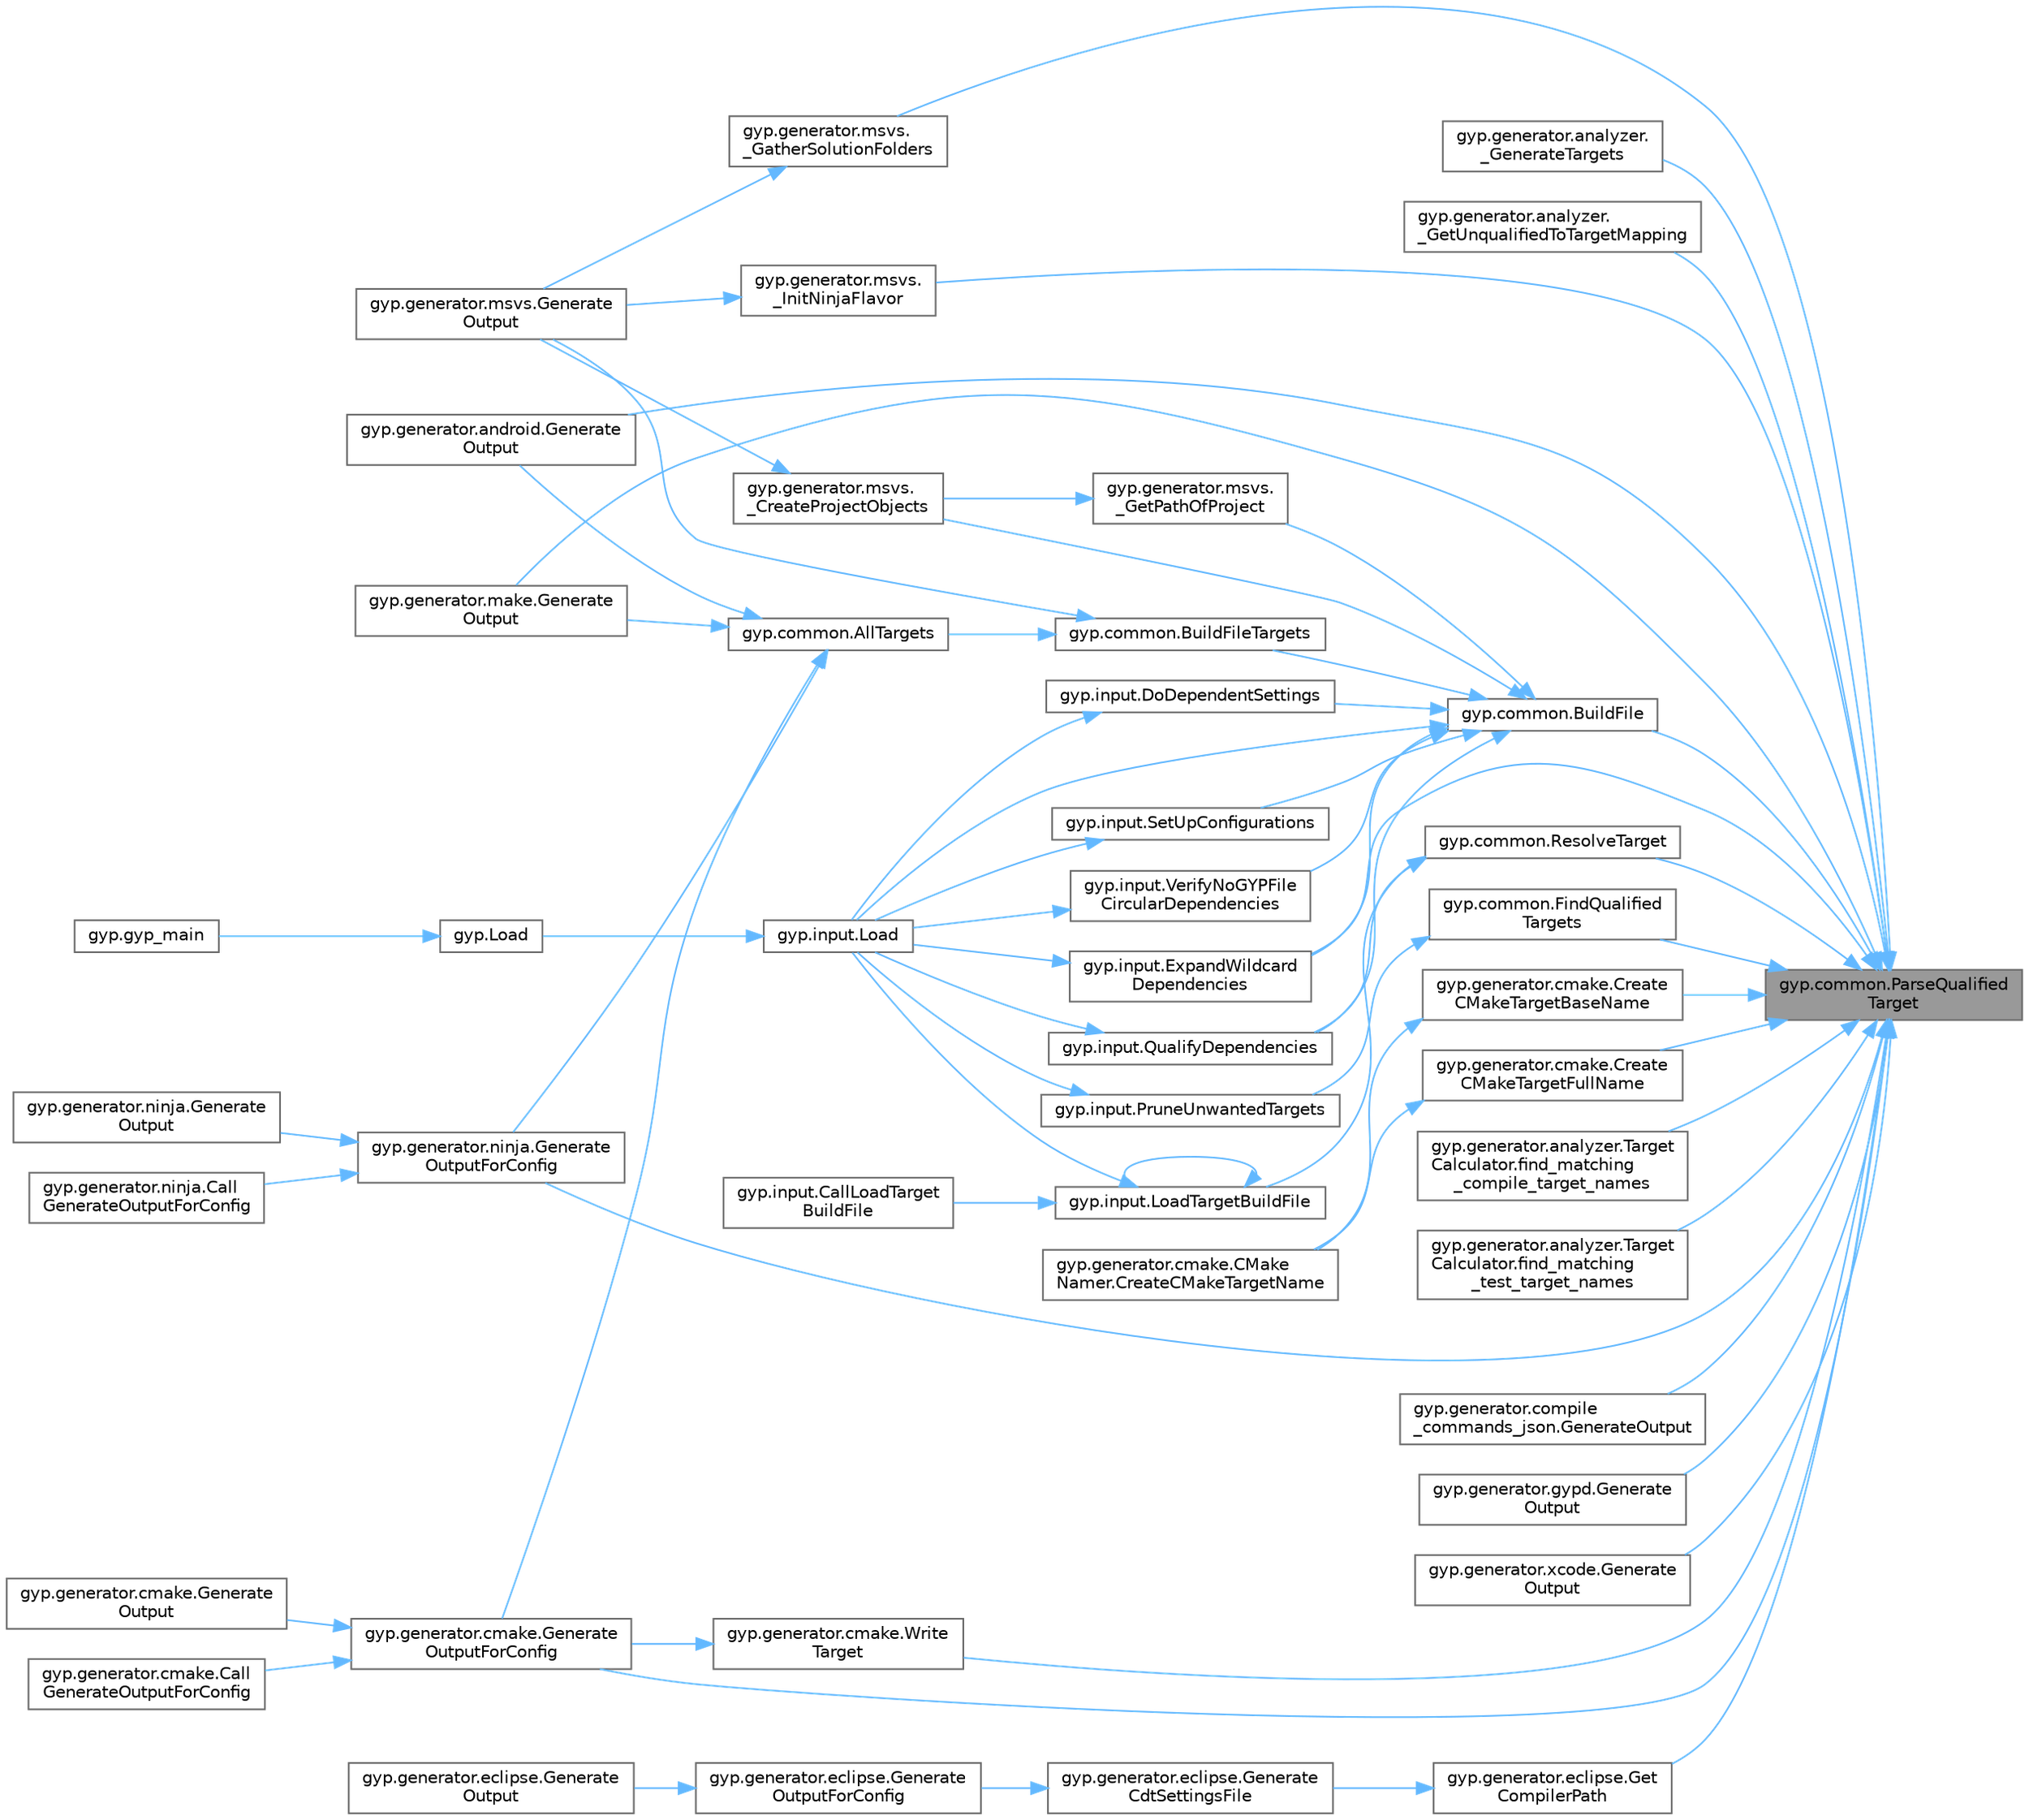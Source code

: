 digraph "gyp.common.ParseQualifiedTarget"
{
 // LATEX_PDF_SIZE
  bgcolor="transparent";
  edge [fontname=Helvetica,fontsize=10,labelfontname=Helvetica,labelfontsize=10];
  node [fontname=Helvetica,fontsize=10,shape=box,height=0.2,width=0.4];
  rankdir="RL";
  Node1 [id="Node000001",label="gyp.common.ParseQualified\lTarget",height=0.2,width=0.4,color="gray40", fillcolor="grey60", style="filled", fontcolor="black",tooltip=" "];
  Node1 -> Node2 [id="edge1_Node000001_Node000002",dir="back",color="steelblue1",style="solid",tooltip=" "];
  Node2 [id="Node000002",label="gyp.generator.msvs.\l_GatherSolutionFolders",height=0.2,width=0.4,color="grey40", fillcolor="white", style="filled",URL="$namespacegyp_1_1generator_1_1msvs.html#a8ea104b47020607ae09ef45747c64a5d",tooltip=" "];
  Node2 -> Node3 [id="edge2_Node000002_Node000003",dir="back",color="steelblue1",style="solid",tooltip=" "];
  Node3 [id="Node000003",label="gyp.generator.msvs.Generate\lOutput",height=0.2,width=0.4,color="grey40", fillcolor="white", style="filled",URL="$namespacegyp_1_1generator_1_1msvs.html#a21d574f84e4435e486de18fb7df08225",tooltip=" "];
  Node1 -> Node4 [id="edge3_Node000001_Node000004",dir="back",color="steelblue1",style="solid",tooltip=" "];
  Node4 [id="Node000004",label="gyp.generator.analyzer.\l_GenerateTargets",height=0.2,width=0.4,color="grey40", fillcolor="white", style="filled",URL="$namespacegyp_1_1generator_1_1analyzer.html#a800f9efb065408b558eb6dd6a6c6efe0",tooltip=" "];
  Node1 -> Node5 [id="edge4_Node000001_Node000005",dir="back",color="steelblue1",style="solid",tooltip=" "];
  Node5 [id="Node000005",label="gyp.generator.analyzer.\l_GetUnqualifiedToTargetMapping",height=0.2,width=0.4,color="grey40", fillcolor="white", style="filled",URL="$namespacegyp_1_1generator_1_1analyzer.html#a598405ed50326e29d3ba4467e8ce5723",tooltip=" "];
  Node1 -> Node6 [id="edge5_Node000001_Node000006",dir="back",color="steelblue1",style="solid",tooltip=" "];
  Node6 [id="Node000006",label="gyp.generator.msvs.\l_InitNinjaFlavor",height=0.2,width=0.4,color="grey40", fillcolor="white", style="filled",URL="$namespacegyp_1_1generator_1_1msvs.html#ad975783a1164cb2aa82c3b4de8dc3cb6",tooltip=" "];
  Node6 -> Node3 [id="edge6_Node000006_Node000003",dir="back",color="steelblue1",style="solid",tooltip=" "];
  Node1 -> Node7 [id="edge7_Node000001_Node000007",dir="back",color="steelblue1",style="solid",tooltip=" "];
  Node7 [id="Node000007",label="gyp.common.BuildFile",height=0.2,width=0.4,color="grey40", fillcolor="white", style="filled",URL="$namespacegyp_1_1common.html#a07c15710a1e349c4f75efb69406be2f1",tooltip=" "];
  Node7 -> Node8 [id="edge8_Node000007_Node000008",dir="back",color="steelblue1",style="solid",tooltip=" "];
  Node8 [id="Node000008",label="gyp.generator.msvs.\l_CreateProjectObjects",height=0.2,width=0.4,color="grey40", fillcolor="white", style="filled",URL="$namespacegyp_1_1generator_1_1msvs.html#a16d60952c6377bb9bc954cd69090ad26",tooltip=" "];
  Node8 -> Node3 [id="edge9_Node000008_Node000003",dir="back",color="steelblue1",style="solid",tooltip=" "];
  Node7 -> Node9 [id="edge10_Node000007_Node000009",dir="back",color="steelblue1",style="solid",tooltip=" "];
  Node9 [id="Node000009",label="gyp.generator.msvs.\l_GetPathOfProject",height=0.2,width=0.4,color="grey40", fillcolor="white", style="filled",URL="$namespacegyp_1_1generator_1_1msvs.html#aff2d4b78a2b902985261ed1a395ab884",tooltip=" "];
  Node9 -> Node8 [id="edge11_Node000009_Node000008",dir="back",color="steelblue1",style="solid",tooltip=" "];
  Node7 -> Node10 [id="edge12_Node000007_Node000010",dir="back",color="steelblue1",style="solid",tooltip=" "];
  Node10 [id="Node000010",label="gyp.common.BuildFileTargets",height=0.2,width=0.4,color="grey40", fillcolor="white", style="filled",URL="$namespacegyp_1_1common.html#af5b1948b93a4d7ebab845f7a7747f364",tooltip=" "];
  Node10 -> Node11 [id="edge13_Node000010_Node000011",dir="back",color="steelblue1",style="solid",tooltip=" "];
  Node11 [id="Node000011",label="gyp.common.AllTargets",height=0.2,width=0.4,color="grey40", fillcolor="white", style="filled",URL="$namespacegyp_1_1common.html#ae29bb9a2368860059458248dd76adeaa",tooltip=" "];
  Node11 -> Node12 [id="edge14_Node000011_Node000012",dir="back",color="steelblue1",style="solid",tooltip=" "];
  Node12 [id="Node000012",label="gyp.generator.android.Generate\lOutput",height=0.2,width=0.4,color="grey40", fillcolor="white", style="filled",URL="$namespacegyp_1_1generator_1_1android.html#a3321c09c0805323dff9201c1c5968c57",tooltip=" "];
  Node11 -> Node13 [id="edge15_Node000011_Node000013",dir="back",color="steelblue1",style="solid",tooltip=" "];
  Node13 [id="Node000013",label="gyp.generator.make.Generate\lOutput",height=0.2,width=0.4,color="grey40", fillcolor="white", style="filled",URL="$namespacegyp_1_1generator_1_1make.html#a98f6f46304d221957e1f6767c8d47266",tooltip=" "];
  Node11 -> Node14 [id="edge16_Node000011_Node000014",dir="back",color="steelblue1",style="solid",tooltip=" "];
  Node14 [id="Node000014",label="gyp.generator.cmake.Generate\lOutputForConfig",height=0.2,width=0.4,color="grey40", fillcolor="white", style="filled",URL="$namespacegyp_1_1generator_1_1cmake.html#a165dcf6424838a1400df19070be8b2ff",tooltip=" "];
  Node14 -> Node15 [id="edge17_Node000014_Node000015",dir="back",color="steelblue1",style="solid",tooltip=" "];
  Node15 [id="Node000015",label="gyp.generator.cmake.Call\lGenerateOutputForConfig",height=0.2,width=0.4,color="grey40", fillcolor="white", style="filled",URL="$namespacegyp_1_1generator_1_1cmake.html#adf0ee6fbcd0833c9f6b2023f1e38a92b",tooltip=" "];
  Node14 -> Node16 [id="edge18_Node000014_Node000016",dir="back",color="steelblue1",style="solid",tooltip=" "];
  Node16 [id="Node000016",label="gyp.generator.cmake.Generate\lOutput",height=0.2,width=0.4,color="grey40", fillcolor="white", style="filled",URL="$namespacegyp_1_1generator_1_1cmake.html#af5d8157ae03ee9d229bf36a2e99d7dec",tooltip=" "];
  Node11 -> Node17 [id="edge19_Node000011_Node000017",dir="back",color="steelblue1",style="solid",tooltip=" "];
  Node17 [id="Node000017",label="gyp.generator.ninja.Generate\lOutputForConfig",height=0.2,width=0.4,color="grey40", fillcolor="white", style="filled",URL="$namespacegyp_1_1generator_1_1ninja.html#ae725b232455eaaa660dee42d4a8050dd",tooltip=" "];
  Node17 -> Node18 [id="edge20_Node000017_Node000018",dir="back",color="steelblue1",style="solid",tooltip=" "];
  Node18 [id="Node000018",label="gyp.generator.ninja.Call\lGenerateOutputForConfig",height=0.2,width=0.4,color="grey40", fillcolor="white", style="filled",URL="$namespacegyp_1_1generator_1_1ninja.html#af507181e3cec515e9d31e4744a614af2",tooltip=" "];
  Node17 -> Node19 [id="edge21_Node000017_Node000019",dir="back",color="steelblue1",style="solid",tooltip=" "];
  Node19 [id="Node000019",label="gyp.generator.ninja.Generate\lOutput",height=0.2,width=0.4,color="grey40", fillcolor="white", style="filled",URL="$namespacegyp_1_1generator_1_1ninja.html#aaaff503be15aaede183a37e4681ef7ca",tooltip=" "];
  Node10 -> Node3 [id="edge22_Node000010_Node000003",dir="back",color="steelblue1",style="solid",tooltip=" "];
  Node7 -> Node20 [id="edge23_Node000007_Node000020",dir="back",color="steelblue1",style="solid",tooltip=" "];
  Node20 [id="Node000020",label="gyp.input.DoDependentSettings",height=0.2,width=0.4,color="grey40", fillcolor="white", style="filled",URL="$namespacegyp_1_1input.html#a531a70d9af9b58523bd2c9c5597689ed",tooltip=" "];
  Node20 -> Node21 [id="edge24_Node000020_Node000021",dir="back",color="steelblue1",style="solid",tooltip=" "];
  Node21 [id="Node000021",label="gyp.input.Load",height=0.2,width=0.4,color="grey40", fillcolor="white", style="filled",URL="$namespacegyp_1_1input.html#ad90e79d4281c183f60968ae564a1a8b7",tooltip=" "];
  Node21 -> Node22 [id="edge25_Node000021_Node000022",dir="back",color="steelblue1",style="solid",tooltip=" "];
  Node22 [id="Node000022",label="gyp.Load",height=0.2,width=0.4,color="grey40", fillcolor="white", style="filled",URL="$namespacegyp.html#a0bc64fed18f77300277d691e72844798",tooltip=" "];
  Node22 -> Node23 [id="edge26_Node000022_Node000023",dir="back",color="steelblue1",style="solid",tooltip=" "];
  Node23 [id="Node000023",label="gyp.gyp_main",height=0.2,width=0.4,color="grey40", fillcolor="white", style="filled",URL="$namespacegyp.html#ad232b957228659b1c62ea8bb0e317901",tooltip=" "];
  Node7 -> Node24 [id="edge27_Node000007_Node000024",dir="back",color="steelblue1",style="solid",tooltip=" "];
  Node24 [id="Node000024",label="gyp.input.ExpandWildcard\lDependencies",height=0.2,width=0.4,color="grey40", fillcolor="white", style="filled",URL="$namespacegyp_1_1input.html#a3f362ea0d06ec67664512379bd83080f",tooltip=" "];
  Node24 -> Node21 [id="edge28_Node000024_Node000021",dir="back",color="steelblue1",style="solid",tooltip=" "];
  Node7 -> Node21 [id="edge29_Node000007_Node000021",dir="back",color="steelblue1",style="solid",tooltip=" "];
  Node7 -> Node25 [id="edge30_Node000007_Node000025",dir="back",color="steelblue1",style="solid",tooltip=" "];
  Node25 [id="Node000025",label="gyp.input.QualifyDependencies",height=0.2,width=0.4,color="grey40", fillcolor="white", style="filled",URL="$namespacegyp_1_1input.html#acfaca16c813b04b527cda45e51f15b36",tooltip=" "];
  Node25 -> Node21 [id="edge31_Node000025_Node000021",dir="back",color="steelblue1",style="solid",tooltip=" "];
  Node7 -> Node26 [id="edge32_Node000007_Node000026",dir="back",color="steelblue1",style="solid",tooltip=" "];
  Node26 [id="Node000026",label="gyp.input.SetUpConfigurations",height=0.2,width=0.4,color="grey40", fillcolor="white", style="filled",URL="$namespacegyp_1_1input.html#ac56bb339d015a805746fc4d54d0444a8",tooltip=" "];
  Node26 -> Node21 [id="edge33_Node000026_Node000021",dir="back",color="steelblue1",style="solid",tooltip=" "];
  Node7 -> Node27 [id="edge34_Node000007_Node000027",dir="back",color="steelblue1",style="solid",tooltip=" "];
  Node27 [id="Node000027",label="gyp.input.VerifyNoGYPFile\lCircularDependencies",height=0.2,width=0.4,color="grey40", fillcolor="white", style="filled",URL="$namespacegyp_1_1input.html#a235ca84070b9c13a9769d563e9a71e62",tooltip=" "];
  Node27 -> Node21 [id="edge35_Node000027_Node000021",dir="back",color="steelblue1",style="solid",tooltip=" "];
  Node1 -> Node28 [id="edge36_Node000001_Node000028",dir="back",color="steelblue1",style="solid",tooltip=" "];
  Node28 [id="Node000028",label="gyp.generator.cmake.Create\lCMakeTargetBaseName",height=0.2,width=0.4,color="grey40", fillcolor="white", style="filled",URL="$namespacegyp_1_1generator_1_1cmake.html#a29509c41d435a18143236c17619676ad",tooltip=" "];
  Node28 -> Node29 [id="edge37_Node000028_Node000029",dir="back",color="steelblue1",style="solid",tooltip=" "];
  Node29 [id="Node000029",label="gyp.generator.cmake.CMake\lNamer.CreateCMakeTargetName",height=0.2,width=0.4,color="grey40", fillcolor="white", style="filled",URL="$classgyp_1_1generator_1_1cmake_1_1_c_make_namer.html#ae959d947bc1c2fbbc2b4198f0a44839f",tooltip=" "];
  Node1 -> Node30 [id="edge38_Node000001_Node000030",dir="back",color="steelblue1",style="solid",tooltip=" "];
  Node30 [id="Node000030",label="gyp.generator.cmake.Create\lCMakeTargetFullName",height=0.2,width=0.4,color="grey40", fillcolor="white", style="filled",URL="$namespacegyp_1_1generator_1_1cmake.html#ac789de759005fa0869e11671ede16bb0",tooltip=" "];
  Node30 -> Node29 [id="edge39_Node000030_Node000029",dir="back",color="steelblue1",style="solid",tooltip=" "];
  Node1 -> Node24 [id="edge40_Node000001_Node000024",dir="back",color="steelblue1",style="solid",tooltip=" "];
  Node1 -> Node31 [id="edge41_Node000001_Node000031",dir="back",color="steelblue1",style="solid",tooltip=" "];
  Node31 [id="Node000031",label="gyp.generator.analyzer.Target\lCalculator.find_matching\l_compile_target_names",height=0.2,width=0.4,color="grey40", fillcolor="white", style="filled",URL="$classgyp_1_1generator_1_1analyzer_1_1_target_calculator.html#a28e627c2ffb2f85f38fd1a10e9dd15ea",tooltip=" "];
  Node1 -> Node32 [id="edge42_Node000001_Node000032",dir="back",color="steelblue1",style="solid",tooltip=" "];
  Node32 [id="Node000032",label="gyp.generator.analyzer.Target\lCalculator.find_matching\l_test_target_names",height=0.2,width=0.4,color="grey40", fillcolor="white", style="filled",URL="$classgyp_1_1generator_1_1analyzer_1_1_target_calculator.html#a7766f7a977afc1c9b14ad359d7593247",tooltip=" "];
  Node1 -> Node33 [id="edge43_Node000001_Node000033",dir="back",color="steelblue1",style="solid",tooltip=" "];
  Node33 [id="Node000033",label="gyp.common.FindQualified\lTargets",height=0.2,width=0.4,color="grey40", fillcolor="white", style="filled",URL="$namespacegyp_1_1common.html#a6cf89010e0d5468d04c1f7f7fb42ead4",tooltip=" "];
  Node33 -> Node34 [id="edge44_Node000033_Node000034",dir="back",color="steelblue1",style="solid",tooltip=" "];
  Node34 [id="Node000034",label="gyp.input.PruneUnwantedTargets",height=0.2,width=0.4,color="grey40", fillcolor="white", style="filled",URL="$namespacegyp_1_1input.html#a7c021a003a29eeecfa1eede51ab5424f",tooltip=" "];
  Node34 -> Node21 [id="edge45_Node000034_Node000021",dir="back",color="steelblue1",style="solid",tooltip=" "];
  Node1 -> Node12 [id="edge46_Node000001_Node000012",dir="back",color="steelblue1",style="solid",tooltip=" "];
  Node1 -> Node35 [id="edge47_Node000001_Node000035",dir="back",color="steelblue1",style="solid",tooltip=" "];
  Node35 [id="Node000035",label="gyp.generator.compile\l_commands_json.GenerateOutput",height=0.2,width=0.4,color="grey40", fillcolor="white", style="filled",URL="$namespacegyp_1_1generator_1_1compile__commands__json.html#aa8678a61e33a0648e66e79e106b41fed",tooltip=" "];
  Node1 -> Node36 [id="edge48_Node000001_Node000036",dir="back",color="steelblue1",style="solid",tooltip=" "];
  Node36 [id="Node000036",label="gyp.generator.gypd.Generate\lOutput",height=0.2,width=0.4,color="grey40", fillcolor="white", style="filled",URL="$namespacegyp_1_1generator_1_1gypd.html#ad47dfac600823cef66075602e0b5fb0f",tooltip=" "];
  Node1 -> Node13 [id="edge49_Node000001_Node000013",dir="back",color="steelblue1",style="solid",tooltip=" "];
  Node1 -> Node37 [id="edge50_Node000001_Node000037",dir="back",color="steelblue1",style="solid",tooltip=" "];
  Node37 [id="Node000037",label="gyp.generator.xcode.Generate\lOutput",height=0.2,width=0.4,color="grey40", fillcolor="white", style="filled",URL="$namespacegyp_1_1generator_1_1xcode.html#aa29f4c36f8b25d5af931e3bd81b1c3ff",tooltip=" "];
  Node1 -> Node14 [id="edge51_Node000001_Node000014",dir="back",color="steelblue1",style="solid",tooltip=" "];
  Node1 -> Node17 [id="edge52_Node000001_Node000017",dir="back",color="steelblue1",style="solid",tooltip=" "];
  Node1 -> Node38 [id="edge53_Node000001_Node000038",dir="back",color="steelblue1",style="solid",tooltip=" "];
  Node38 [id="Node000038",label="gyp.generator.eclipse.Get\lCompilerPath",height=0.2,width=0.4,color="grey40", fillcolor="white", style="filled",URL="$namespacegyp_1_1generator_1_1eclipse.html#a392aa9e94ee7db5f6a8382e412cc2479",tooltip=" "];
  Node38 -> Node39 [id="edge54_Node000038_Node000039",dir="back",color="steelblue1",style="solid",tooltip=" "];
  Node39 [id="Node000039",label="gyp.generator.eclipse.Generate\lCdtSettingsFile",height=0.2,width=0.4,color="grey40", fillcolor="white", style="filled",URL="$namespacegyp_1_1generator_1_1eclipse.html#a816601ea9ef13db7098f189a8ec8ba1f",tooltip=" "];
  Node39 -> Node40 [id="edge55_Node000039_Node000040",dir="back",color="steelblue1",style="solid",tooltip=" "];
  Node40 [id="Node000040",label="gyp.generator.eclipse.Generate\lOutputForConfig",height=0.2,width=0.4,color="grey40", fillcolor="white", style="filled",URL="$namespacegyp_1_1generator_1_1eclipse.html#a95a945d403e410c59893f9b22b4255f2",tooltip=" "];
  Node40 -> Node41 [id="edge56_Node000040_Node000041",dir="back",color="steelblue1",style="solid",tooltip=" "];
  Node41 [id="Node000041",label="gyp.generator.eclipse.Generate\lOutput",height=0.2,width=0.4,color="grey40", fillcolor="white", style="filled",URL="$namespacegyp_1_1generator_1_1eclipse.html#a3aea6ead55d354cce2b82f3244cd3e8a",tooltip=" "];
  Node1 -> Node42 [id="edge57_Node000001_Node000042",dir="back",color="steelblue1",style="solid",tooltip=" "];
  Node42 [id="Node000042",label="gyp.common.ResolveTarget",height=0.2,width=0.4,color="grey40", fillcolor="white", style="filled",URL="$namespacegyp_1_1common.html#ad4fc9c35869c8abe1a3a0dc5e42c5263",tooltip=" "];
  Node42 -> Node43 [id="edge58_Node000042_Node000043",dir="back",color="steelblue1",style="solid",tooltip=" "];
  Node43 [id="Node000043",label="gyp.input.LoadTargetBuildFile",height=0.2,width=0.4,color="grey40", fillcolor="white", style="filled",URL="$namespacegyp_1_1input.html#a38b92f970d0c3fd3dc46270551165908",tooltip=" "];
  Node43 -> Node44 [id="edge59_Node000043_Node000044",dir="back",color="steelblue1",style="solid",tooltip=" "];
  Node44 [id="Node000044",label="gyp.input.CallLoadTarget\lBuildFile",height=0.2,width=0.4,color="grey40", fillcolor="white", style="filled",URL="$namespacegyp_1_1input.html#abda17efe6ce93f08fa61eb5d58b9ef22",tooltip=" "];
  Node43 -> Node21 [id="edge60_Node000043_Node000021",dir="back",color="steelblue1",style="solid",tooltip=" "];
  Node43 -> Node43 [id="edge61_Node000043_Node000043",dir="back",color="steelblue1",style="solid",tooltip=" "];
  Node42 -> Node25 [id="edge62_Node000042_Node000025",dir="back",color="steelblue1",style="solid",tooltip=" "];
  Node1 -> Node45 [id="edge63_Node000001_Node000045",dir="back",color="steelblue1",style="solid",tooltip=" "];
  Node45 [id="Node000045",label="gyp.generator.cmake.Write\lTarget",height=0.2,width=0.4,color="grey40", fillcolor="white", style="filled",URL="$namespacegyp_1_1generator_1_1cmake.html#a03c12668c7f3b1764561e6d887e482b3",tooltip=" "];
  Node45 -> Node14 [id="edge64_Node000045_Node000014",dir="back",color="steelblue1",style="solid",tooltip=" "];
}
